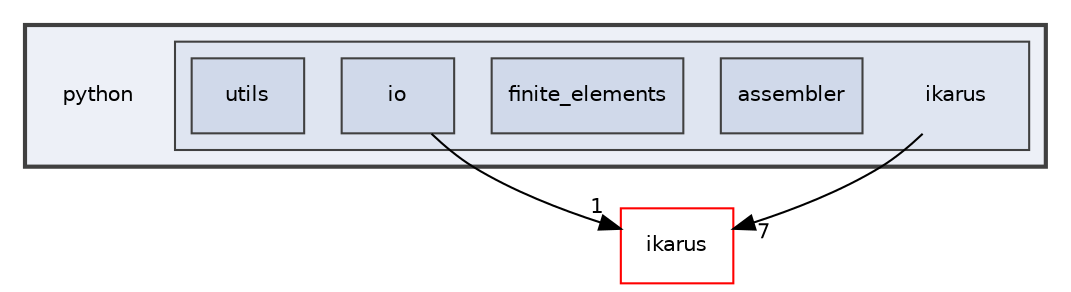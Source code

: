digraph "python"
{
 // LATEX_PDF_SIZE
  edge [fontname="Helvetica",fontsize="10",labelfontname="Helvetica",labelfontsize="10"];
  node [fontname="Helvetica",fontsize="10",shape=record];
  compound=true
  subgraph clusterdir_7837fde3ab9c1fb2fc5be7b717af8d79 {
    graph [ bgcolor="#edf0f7", pencolor="grey25", style="filled,bold,", label="", fontname="Helvetica", fontsize="10", URL="dir_7837fde3ab9c1fb2fc5be7b717af8d79.html"]
    dir_7837fde3ab9c1fb2fc5be7b717af8d79 [shape=plaintext, label="python"];
  subgraph clusterdir_73badfddb58208682f2caf3b249febfe {
    graph [ bgcolor="#dfe5f1", pencolor="grey25", style="filled,", label="", fontname="Helvetica", fontsize="10", URL="dir_73badfddb58208682f2caf3b249febfe.html"]
    dir_73badfddb58208682f2caf3b249febfe [shape=plaintext, label="ikarus"];
  dir_ce77774bb77a77a8921d47dc6ef9535b [shape=box, label="assembler", style="filled,", fillcolor="#d0d9ea", color="grey25", URL="dir_ce77774bb77a77a8921d47dc6ef9535b.html"];
  dir_2c5a1e15fafdf1e3d4a509c62c23a920 [shape=box, label="finite_elements", style="filled,", fillcolor="#d0d9ea", color="grey25", URL="dir_2c5a1e15fafdf1e3d4a509c62c23a920.html"];
  dir_45c099bf920096a3a8905b6350a6be85 [shape=box, label="io", style="filled,", fillcolor="#d0d9ea", color="grey25", URL="dir_45c099bf920096a3a8905b6350a6be85.html"];
  dir_86832cf5e78640a96768d75c38062b36 [shape=box, label="utils", style="filled,", fillcolor="#d0d9ea", color="grey25", URL="dir_86832cf5e78640a96768d75c38062b36.html"];
  }
  }
  dir_5bec9ec6c6b8ab3f2f9d60d2ff21ed81 [shape=box, label="ikarus", style="", fillcolor="#edf0f7", color="red", URL="dir_5bec9ec6c6b8ab3f2f9d60d2ff21ed81.html"];
  dir_73badfddb58208682f2caf3b249febfe->dir_5bec9ec6c6b8ab3f2f9d60d2ff21ed81 [headlabel="7", labeldistance=1.5 headhref="dir_000014_000013.html"];
  dir_45c099bf920096a3a8905b6350a6be85->dir_5bec9ec6c6b8ab3f2f9d60d2ff21ed81 [headlabel="1", labeldistance=1.5 headhref="dir_000017_000013.html"];
}
